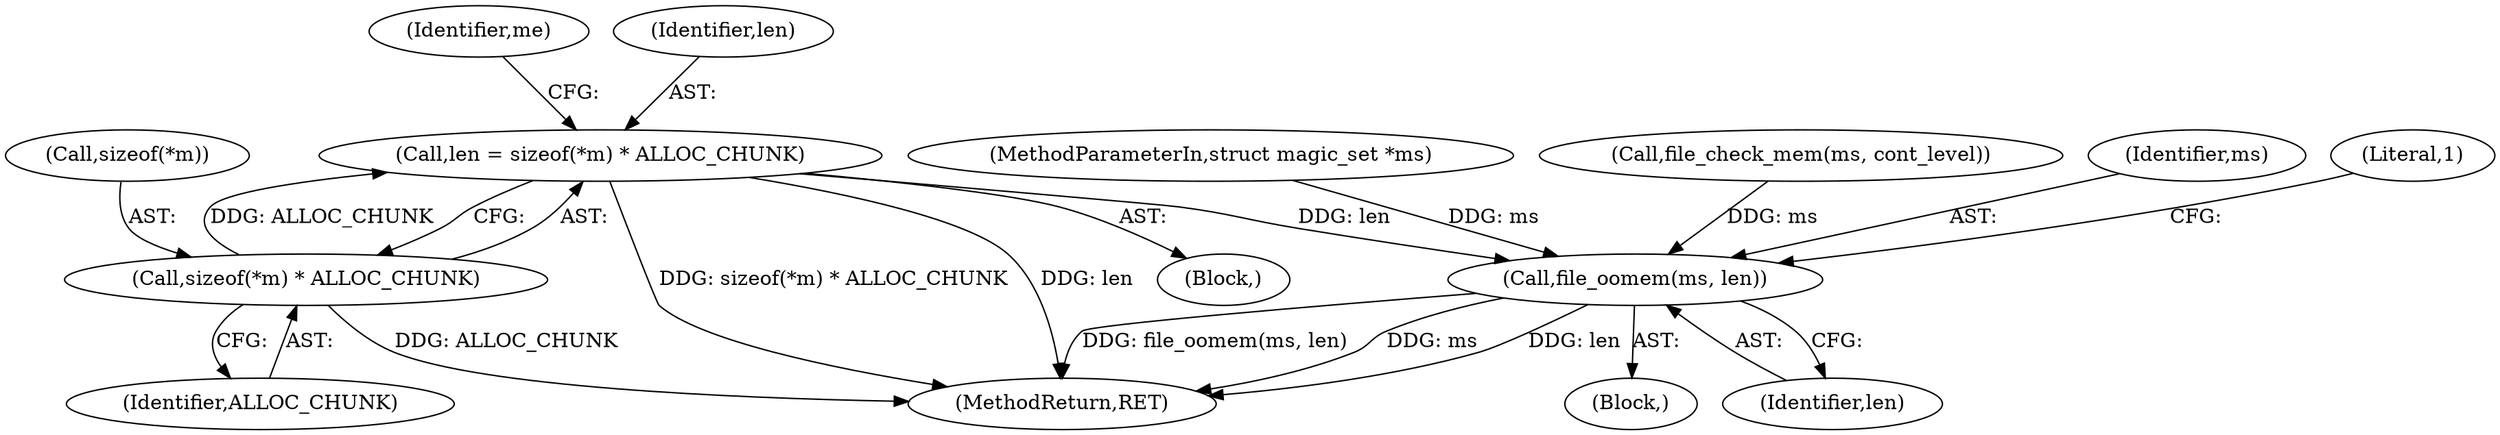 digraph "0_file_4a284c89d6ef11aca34da65da7d673050a5ea320@API" {
"1000319" [label="(Call,len = sizeof(*m) * ALLOC_CHUNK)"];
"1000321" [label="(Call,sizeof(*m) * ALLOC_CHUNK)"];
"1000335" [label="(Call,file_oomem(ms, len))"];
"1000340" [label="(Literal,1)"];
"1000329" [label="(Identifier,me)"];
"1000321" [label="(Call,sizeof(*m) * ALLOC_CHUNK)"];
"1000130" [label="(MethodParameterIn,struct magic_set *ms)"];
"1000337" [label="(Identifier,len)"];
"1000319" [label="(Call,len = sizeof(*m) * ALLOC_CHUNK)"];
"1000173" [label="(Call,file_check_mem(ms, cont_level))"];
"1000320" [label="(Identifier,len)"];
"1000317" [label="(Block,)"];
"1000322" [label="(Call,sizeof(*m))"];
"1000334" [label="(Block,)"];
"1001537" [label="(MethodReturn,RET)"];
"1000335" [label="(Call,file_oomem(ms, len))"];
"1000336" [label="(Identifier,ms)"];
"1000325" [label="(Identifier,ALLOC_CHUNK)"];
"1000319" -> "1000317"  [label="AST: "];
"1000319" -> "1000321"  [label="CFG: "];
"1000320" -> "1000319"  [label="AST: "];
"1000321" -> "1000319"  [label="AST: "];
"1000329" -> "1000319"  [label="CFG: "];
"1000319" -> "1001537"  [label="DDG: sizeof(*m) * ALLOC_CHUNK"];
"1000319" -> "1001537"  [label="DDG: len"];
"1000321" -> "1000319"  [label="DDG: ALLOC_CHUNK"];
"1000319" -> "1000335"  [label="DDG: len"];
"1000321" -> "1000325"  [label="CFG: "];
"1000322" -> "1000321"  [label="AST: "];
"1000325" -> "1000321"  [label="AST: "];
"1000321" -> "1001537"  [label="DDG: ALLOC_CHUNK"];
"1000335" -> "1000334"  [label="AST: "];
"1000335" -> "1000337"  [label="CFG: "];
"1000336" -> "1000335"  [label="AST: "];
"1000337" -> "1000335"  [label="AST: "];
"1000340" -> "1000335"  [label="CFG: "];
"1000335" -> "1001537"  [label="DDG: ms"];
"1000335" -> "1001537"  [label="DDG: len"];
"1000335" -> "1001537"  [label="DDG: file_oomem(ms, len)"];
"1000173" -> "1000335"  [label="DDG: ms"];
"1000130" -> "1000335"  [label="DDG: ms"];
}
